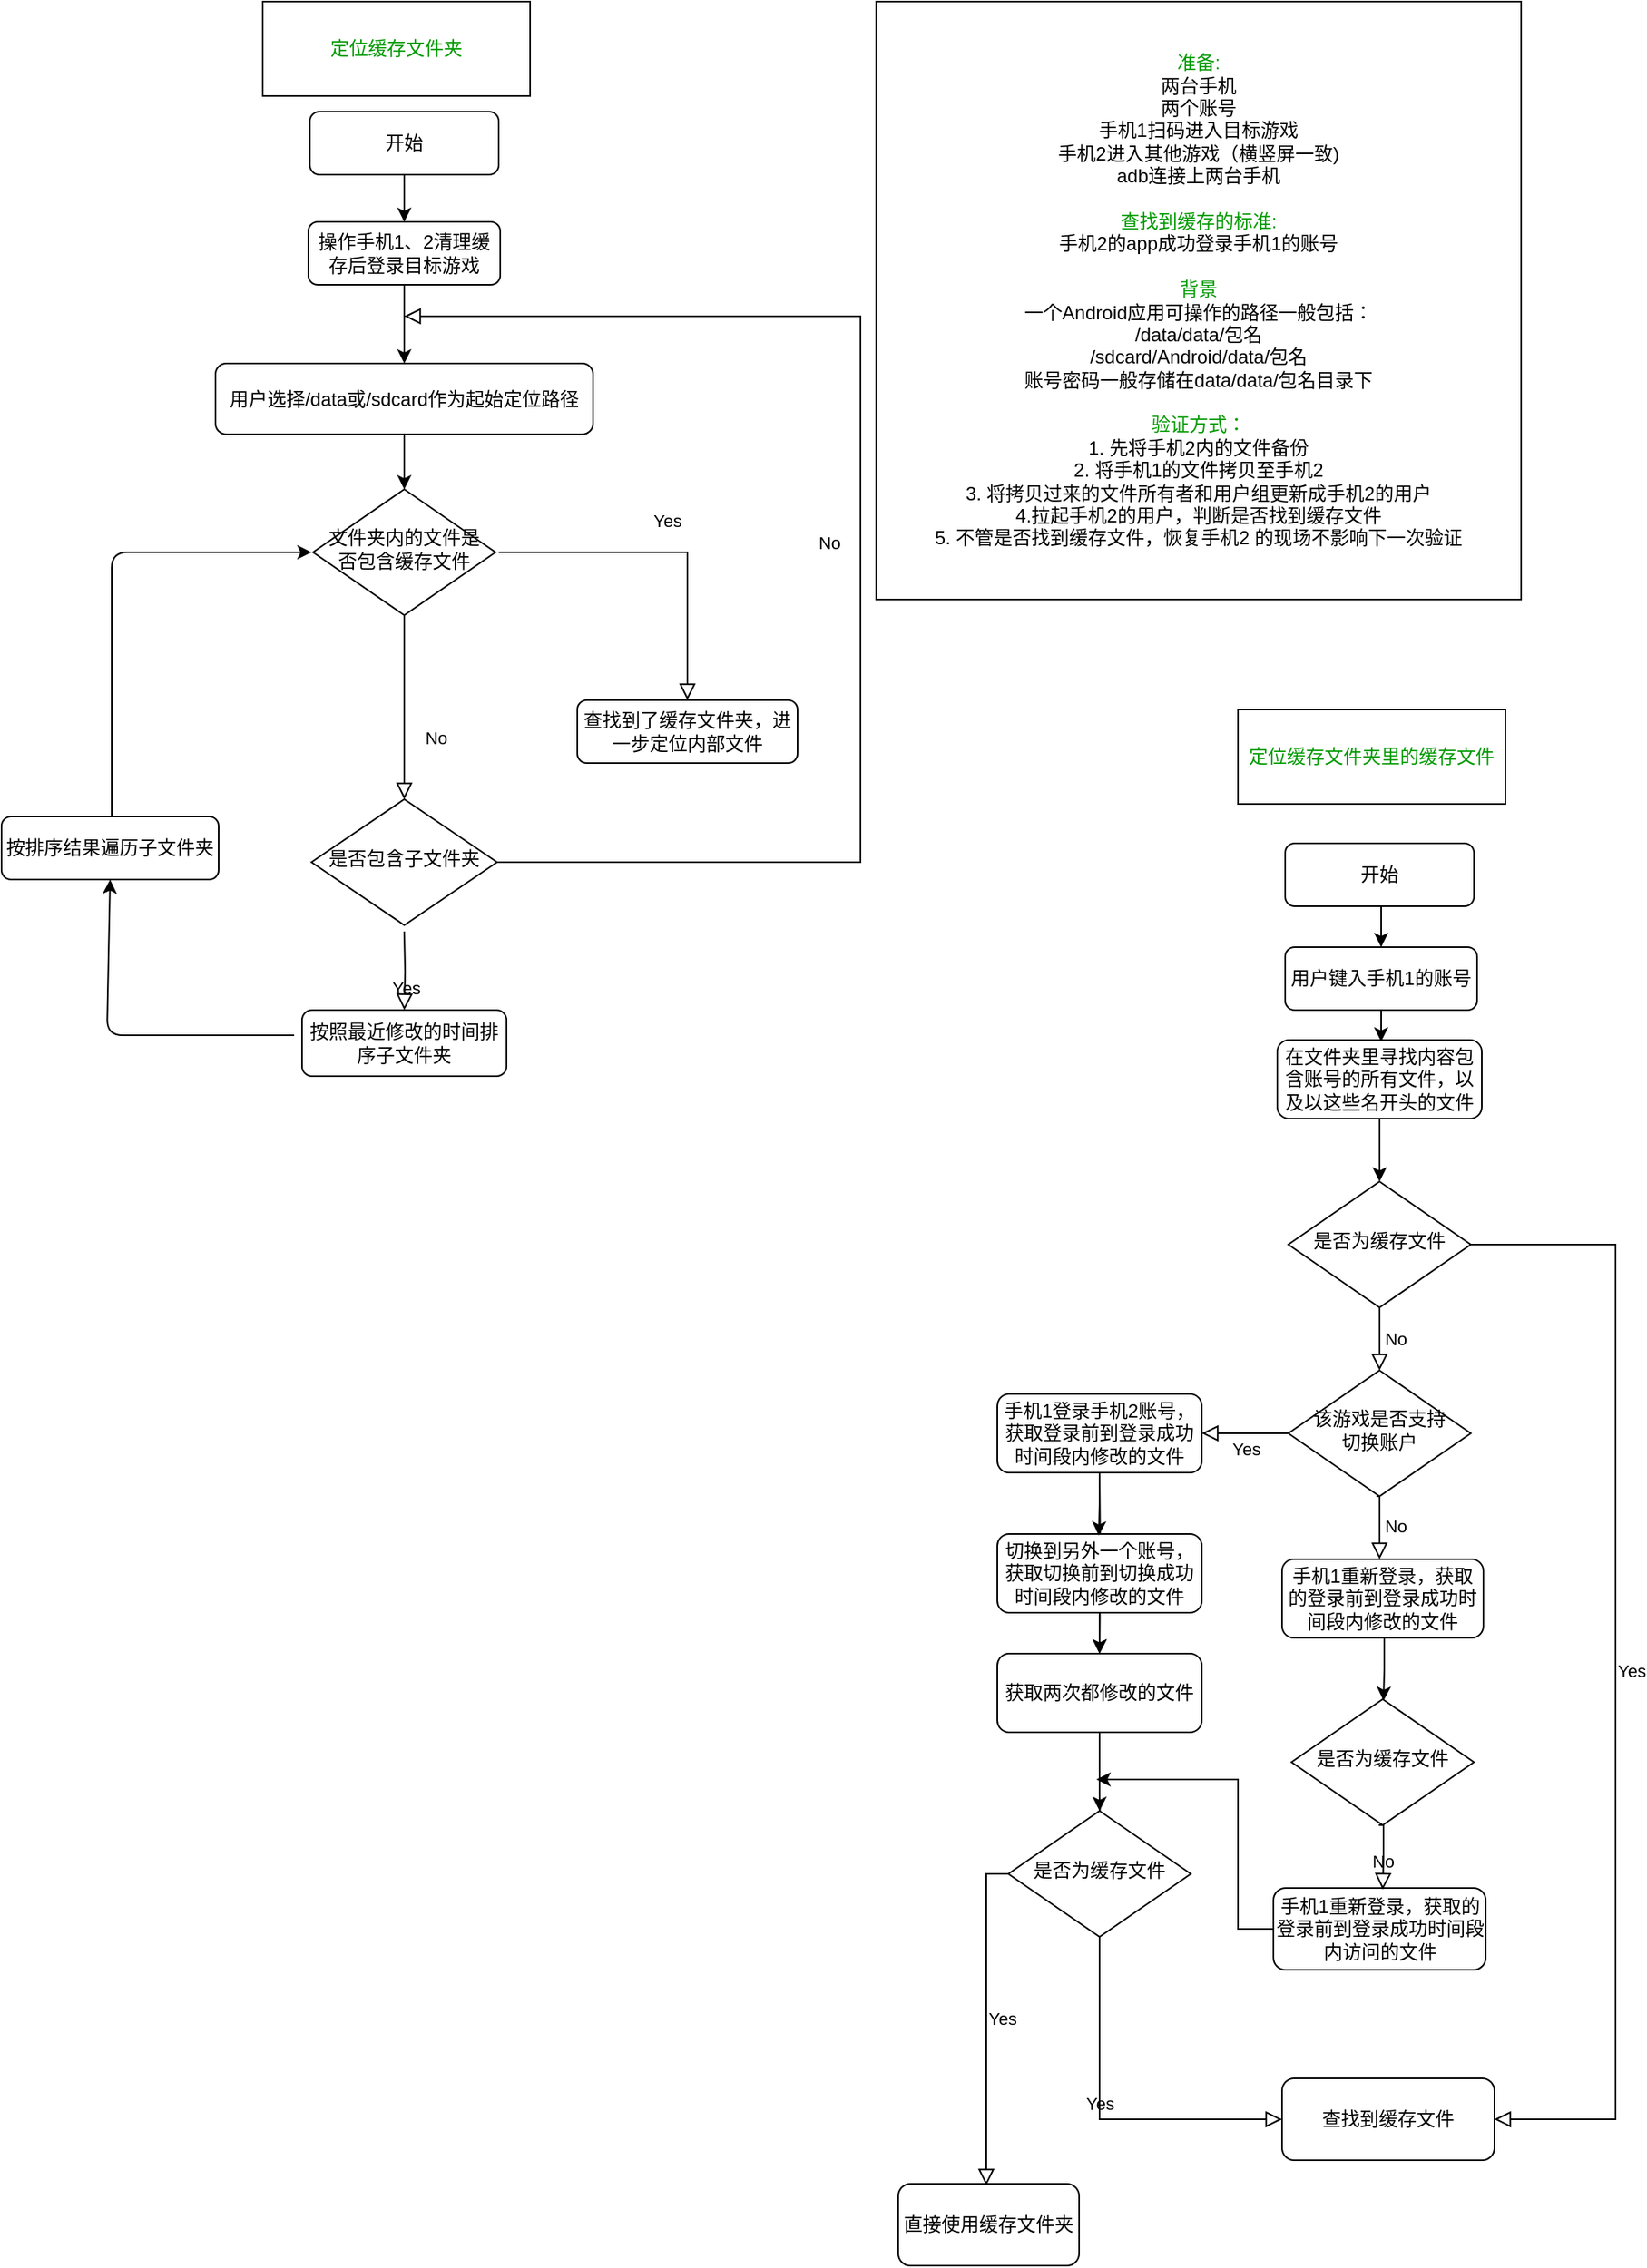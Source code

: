 <mxfile version="13.9.2" type="github">
  <diagram id="C5RBs43oDa-KdzZeNtuy" name="Page-1">
    <mxGraphModel dx="2129" dy="581" grid="1" gridSize="10" guides="1" tooltips="1" connect="1" arrows="1" fold="1" page="1" pageScale="1" pageWidth="827" pageHeight="1169" math="0" shadow="0">
      <root>
        <mxCell id="WIyWlLk6GJQsqaUBKTNV-0" />
        <mxCell id="WIyWlLk6GJQsqaUBKTNV-1" parent="WIyWlLk6GJQsqaUBKTNV-0" />
        <mxCell id="WIyWlLk6GJQsqaUBKTNV-3" value="开始" style="rounded=1;whiteSpace=wrap;html=1;fontSize=12;glass=0;strokeWidth=1;shadow=0;" parent="WIyWlLk6GJQsqaUBKTNV-1" vertex="1">
          <mxGeometry x="160" y="80" width="120" height="40" as="geometry" />
        </mxCell>
        <mxCell id="Gi-niLugF8dRM-M3lC_h-0" value="&lt;font color=&quot;#009900&quot;&gt;准备:&lt;/font&gt;&lt;br&gt;两台手机&lt;br&gt;两个账号&lt;br&gt;手机1扫码进入目标游戏&lt;br&gt;手机2进入其他游戏（横竖屏一致)&lt;br&gt;adb连接上两台手机&lt;br&gt;&lt;br&gt;&lt;font color=&quot;#009900&quot;&gt;查找到缓存的标准:&lt;/font&gt;&lt;br&gt;手机2的app成功登录手机1的账号&lt;br&gt;&lt;br&gt;&lt;font color=&quot;#009900&quot;&gt;背景&lt;/font&gt;&lt;br&gt;一个Android应用可操作的路径一般包括：&lt;br&gt;/data/data/包名&lt;br&gt;/sdcard/Android/data/包名&lt;br&gt;账号密码一般存储在data/data/包名目录下&lt;br&gt;&lt;br&gt;&lt;font color=&quot;#009900&quot;&gt;验证方式：&lt;/font&gt;&lt;br&gt;1. 先将手机2内的文件备份&lt;br&gt;2. 将手机1的文件拷贝至手机2&lt;br&gt;3. 将拷贝过来的文件所有者和用户组更新成手机2的用户&lt;br&gt;4.拉起手机2的用户，判断是否找到缓存文件&lt;br&gt;5. 不管是否找到缓存文件，恢复手机2 的现场不影响下一次验证" style="rounded=0;whiteSpace=wrap;html=1;" vertex="1" parent="WIyWlLk6GJQsqaUBKTNV-1">
          <mxGeometry x="520" y="10" width="410" height="380" as="geometry" />
        </mxCell>
        <mxCell id="Gi-niLugF8dRM-M3lC_h-5" style="edgeStyle=orthogonalEdgeStyle;rounded=0;orthogonalLoop=1;jettySize=auto;html=1;" edge="1" parent="WIyWlLk6GJQsqaUBKTNV-1">
          <mxGeometry relative="1" as="geometry">
            <mxPoint x="219" y="130" as="targetPoint" />
            <mxPoint x="219" y="130" as="sourcePoint" />
          </mxGeometry>
        </mxCell>
        <mxCell id="Gi-niLugF8dRM-M3lC_h-10" value="" style="edgeStyle=orthogonalEdgeStyle;rounded=0;orthogonalLoop=1;jettySize=auto;html=1;" edge="1" parent="WIyWlLk6GJQsqaUBKTNV-1" source="Gi-niLugF8dRM-M3lC_h-1" target="Gi-niLugF8dRM-M3lC_h-7">
          <mxGeometry relative="1" as="geometry" />
        </mxCell>
        <mxCell id="Gi-niLugF8dRM-M3lC_h-1" value="操作手机1、2清理缓存后登录目标游戏" style="rounded=1;whiteSpace=wrap;html=1;fontSize=12;glass=0;strokeWidth=1;shadow=0;" vertex="1" parent="WIyWlLk6GJQsqaUBKTNV-1">
          <mxGeometry x="159" y="150" width="122" height="40" as="geometry" />
        </mxCell>
        <mxCell id="Gi-niLugF8dRM-M3lC_h-6" value="" style="endArrow=classic;html=1;exitX=0.5;exitY=1;exitDx=0;exitDy=0;entryX=0.5;entryY=0;entryDx=0;entryDy=0;" edge="1" parent="WIyWlLk6GJQsqaUBKTNV-1" source="WIyWlLk6GJQsqaUBKTNV-3" target="Gi-niLugF8dRM-M3lC_h-1">
          <mxGeometry width="50" height="50" relative="1" as="geometry">
            <mxPoint x="390" y="280" as="sourcePoint" />
            <mxPoint x="440" y="230" as="targetPoint" />
          </mxGeometry>
        </mxCell>
        <mxCell id="Gi-niLugF8dRM-M3lC_h-13" value="" style="edgeStyle=orthogonalEdgeStyle;rounded=0;orthogonalLoop=1;jettySize=auto;html=1;" edge="1" parent="WIyWlLk6GJQsqaUBKTNV-1" source="Gi-niLugF8dRM-M3lC_h-7" target="Gi-niLugF8dRM-M3lC_h-11">
          <mxGeometry relative="1" as="geometry" />
        </mxCell>
        <mxCell id="Gi-niLugF8dRM-M3lC_h-7" value="用户选择/data或/sdcard作为起始定位路径" style="rounded=1;whiteSpace=wrap;html=1;fontSize=12;glass=0;strokeWidth=1;shadow=0;" vertex="1" parent="WIyWlLk6GJQsqaUBKTNV-1">
          <mxGeometry x="100" y="240" width="240" height="45" as="geometry" />
        </mxCell>
        <mxCell id="Gi-niLugF8dRM-M3lC_h-11" value="文件夹内的文件是否包含缓存文件" style="rhombus;whiteSpace=wrap;html=1;shadow=0;fontFamily=Helvetica;fontSize=12;align=center;strokeWidth=1;spacing=6;spacingTop=-4;" vertex="1" parent="WIyWlLk6GJQsqaUBKTNV-1">
          <mxGeometry x="162" y="320" width="116" height="80" as="geometry" />
        </mxCell>
        <mxCell id="Gi-niLugF8dRM-M3lC_h-14" value="查找到了缓存文件夹，进一步定位内部文件" style="rounded=1;whiteSpace=wrap;html=1;fontSize=12;glass=0;strokeWidth=1;shadow=0;" vertex="1" parent="WIyWlLk6GJQsqaUBKTNV-1">
          <mxGeometry x="330" y="454" width="140" height="40" as="geometry" />
        </mxCell>
        <mxCell id="Gi-niLugF8dRM-M3lC_h-16" value="Yes" style="rounded=0;html=1;jettySize=auto;orthogonalLoop=1;fontSize=11;endArrow=block;endFill=0;endSize=8;strokeWidth=1;shadow=0;labelBackgroundColor=none;edgeStyle=orthogonalEdgeStyle;entryX=0.5;entryY=0;entryDx=0;entryDy=0;" edge="1" parent="WIyWlLk6GJQsqaUBKTNV-1" target="Gi-niLugF8dRM-M3lC_h-14">
          <mxGeometry y="20" relative="1" as="geometry">
            <mxPoint as="offset" />
            <mxPoint x="280" y="360" as="sourcePoint" />
            <mxPoint x="666" y="544" as="targetPoint" />
            <Array as="points">
              <mxPoint x="400" y="360" />
              <mxPoint x="400" y="454" />
            </Array>
          </mxGeometry>
        </mxCell>
        <mxCell id="Gi-niLugF8dRM-M3lC_h-19" value="No" style="rounded=0;html=1;jettySize=auto;orthogonalLoop=1;fontSize=11;endArrow=block;endFill=0;endSize=8;strokeWidth=1;shadow=0;labelBackgroundColor=none;edgeStyle=orthogonalEdgeStyle;exitX=0.5;exitY=1;exitDx=0;exitDy=0;" edge="1" parent="WIyWlLk6GJQsqaUBKTNV-1" source="Gi-niLugF8dRM-M3lC_h-11">
          <mxGeometry x="0.333" y="20" relative="1" as="geometry">
            <mxPoint as="offset" />
            <mxPoint x="220" y="467" as="sourcePoint" />
            <mxPoint x="220" y="517" as="targetPoint" />
          </mxGeometry>
        </mxCell>
        <mxCell id="Gi-niLugF8dRM-M3lC_h-17" value="按照最近修改的时间排序子文件夹" style="rounded=1;whiteSpace=wrap;html=1;fontSize=12;glass=0;strokeWidth=1;shadow=0;" vertex="1" parent="WIyWlLk6GJQsqaUBKTNV-1">
          <mxGeometry x="155" y="651" width="130" height="42" as="geometry" />
        </mxCell>
        <mxCell id="Gi-niLugF8dRM-M3lC_h-24" value="是否包含子文件夹" style="rhombus;whiteSpace=wrap;html=1;shadow=0;fontFamily=Helvetica;fontSize=12;align=center;strokeWidth=1;spacing=6;spacingTop=-4;" vertex="1" parent="WIyWlLk6GJQsqaUBKTNV-1">
          <mxGeometry x="161" y="517" width="118" height="80" as="geometry" />
        </mxCell>
        <mxCell id="Gi-niLugF8dRM-M3lC_h-35" value="" style="endArrow=classic;html=1;entryX=0;entryY=0.5;entryDx=0;entryDy=0;" edge="1" parent="WIyWlLk6GJQsqaUBKTNV-1">
          <mxGeometry width="50" height="50" relative="1" as="geometry">
            <mxPoint x="34" y="530" as="sourcePoint" />
            <mxPoint x="161" y="360" as="targetPoint" />
            <Array as="points">
              <mxPoint x="34" y="360" />
            </Array>
          </mxGeometry>
        </mxCell>
        <mxCell id="Gi-niLugF8dRM-M3lC_h-39" value="Yes" style="edgeStyle=orthogonalEdgeStyle;rounded=0;html=1;jettySize=auto;orthogonalLoop=1;fontSize=11;endArrow=block;endFill=0;endSize=8;strokeWidth=1;shadow=0;labelBackgroundColor=none;" edge="1" parent="WIyWlLk6GJQsqaUBKTNV-1" target="Gi-niLugF8dRM-M3lC_h-17">
          <mxGeometry y="10" relative="1" as="geometry">
            <mxPoint as="offset" />
            <mxPoint x="220" y="601" as="sourcePoint" />
            <mxPoint x="757" y="655" as="targetPoint" />
          </mxGeometry>
        </mxCell>
        <mxCell id="Gi-niLugF8dRM-M3lC_h-40" value="按排序结果遍历子文件夹" style="rounded=1;whiteSpace=wrap;html=1;fontSize=12;glass=0;strokeWidth=1;shadow=0;" vertex="1" parent="WIyWlLk6GJQsqaUBKTNV-1">
          <mxGeometry x="-36" y="528" width="138" height="40" as="geometry" />
        </mxCell>
        <mxCell id="Gi-niLugF8dRM-M3lC_h-42" value="" style="endArrow=classic;html=1;entryX=0.5;entryY=1;entryDx=0;entryDy=0;" edge="1" parent="WIyWlLk6GJQsqaUBKTNV-1" target="Gi-niLugF8dRM-M3lC_h-40">
          <mxGeometry width="50" height="50" relative="1" as="geometry">
            <mxPoint x="150" y="667" as="sourcePoint" />
            <mxPoint x="480" y="607" as="targetPoint" />
            <Array as="points">
              <mxPoint x="31" y="667" />
            </Array>
          </mxGeometry>
        </mxCell>
        <mxCell id="Gi-niLugF8dRM-M3lC_h-44" value="No" style="rounded=0;html=1;jettySize=auto;orthogonalLoop=1;fontSize=11;endArrow=block;endFill=0;endSize=8;strokeWidth=1;shadow=0;labelBackgroundColor=none;edgeStyle=orthogonalEdgeStyle;exitX=1;exitY=0.5;exitDx=0;exitDy=0;" edge="1" parent="WIyWlLk6GJQsqaUBKTNV-1" source="Gi-niLugF8dRM-M3lC_h-24">
          <mxGeometry y="20" relative="1" as="geometry">
            <mxPoint as="offset" />
            <mxPoint x="330" y="560" as="sourcePoint" />
            <mxPoint x="220" y="210" as="targetPoint" />
            <Array as="points">
              <mxPoint x="510" y="557" />
              <mxPoint x="510" y="210" />
            </Array>
          </mxGeometry>
        </mxCell>
        <mxCell id="Gi-niLugF8dRM-M3lC_h-45" value="&lt;font color=&quot;#009900&quot;&gt;定位缓存文件夹&lt;/font&gt;" style="rounded=0;whiteSpace=wrap;html=1;" vertex="1" parent="WIyWlLk6GJQsqaUBKTNV-1">
          <mxGeometry x="130" y="10" width="170" height="60" as="geometry" />
        </mxCell>
        <mxCell id="Gi-niLugF8dRM-M3lC_h-46" value="&lt;font color=&quot;#009900&quot;&gt;定位缓存文件夹里的缓存文件&lt;/font&gt;" style="rounded=0;whiteSpace=wrap;html=1;" vertex="1" parent="WIyWlLk6GJQsqaUBKTNV-1">
          <mxGeometry x="750" y="460" width="170" height="60" as="geometry" />
        </mxCell>
        <mxCell id="Gi-niLugF8dRM-M3lC_h-47" value="开始" style="rounded=1;whiteSpace=wrap;html=1;fontSize=12;glass=0;strokeWidth=1;shadow=0;" vertex="1" parent="WIyWlLk6GJQsqaUBKTNV-1">
          <mxGeometry x="780" y="545" width="120" height="40" as="geometry" />
        </mxCell>
        <mxCell id="Gi-niLugF8dRM-M3lC_h-49" value="用户键入手机1的账号" style="rounded=1;whiteSpace=wrap;html=1;fontSize=12;glass=0;strokeWidth=1;shadow=0;" vertex="1" parent="WIyWlLk6GJQsqaUBKTNV-1">
          <mxGeometry x="780" y="611" width="122" height="40" as="geometry" />
        </mxCell>
        <mxCell id="Gi-niLugF8dRM-M3lC_h-51" value="在文件夹里寻找内容包含账号的所有文件，以及以这些名开头的文件&lt;br&gt;" style="rounded=1;whiteSpace=wrap;html=1;fontSize=12;glass=0;strokeWidth=1;shadow=0;" vertex="1" parent="WIyWlLk6GJQsqaUBKTNV-1">
          <mxGeometry x="775" y="670" width="130" height="50" as="geometry" />
        </mxCell>
        <mxCell id="Gi-niLugF8dRM-M3lC_h-53" value="" style="edgeStyle=orthogonalEdgeStyle;rounded=0;orthogonalLoop=1;jettySize=auto;html=1;exitX=0.5;exitY=1;exitDx=0;exitDy=0;entryX=0.5;entryY=0;entryDx=0;entryDy=0;" edge="1" parent="WIyWlLk6GJQsqaUBKTNV-1" source="Gi-niLugF8dRM-M3lC_h-47" target="Gi-niLugF8dRM-M3lC_h-49">
          <mxGeometry relative="1" as="geometry">
            <mxPoint x="230" y="295" as="sourcePoint" />
            <mxPoint x="230" y="330" as="targetPoint" />
          </mxGeometry>
        </mxCell>
        <mxCell id="Gi-niLugF8dRM-M3lC_h-54" value="" style="edgeStyle=orthogonalEdgeStyle;rounded=0;orthogonalLoop=1;jettySize=auto;html=1;exitX=0.5;exitY=1;exitDx=0;exitDy=0;" edge="1" parent="WIyWlLk6GJQsqaUBKTNV-1" source="Gi-niLugF8dRM-M3lC_h-49">
          <mxGeometry relative="1" as="geometry">
            <mxPoint x="240" y="305" as="sourcePoint" />
            <mxPoint x="841" y="671" as="targetPoint" />
          </mxGeometry>
        </mxCell>
        <mxCell id="Gi-niLugF8dRM-M3lC_h-87" style="edgeStyle=orthogonalEdgeStyle;rounded=0;orthogonalLoop=1;jettySize=auto;html=1;" edge="1" parent="WIyWlLk6GJQsqaUBKTNV-1" target="Gi-niLugF8dRM-M3lC_h-86">
          <mxGeometry relative="1" as="geometry">
            <mxPoint x="662" y="1150" as="sourcePoint" />
          </mxGeometry>
        </mxCell>
        <mxCell id="Gi-niLugF8dRM-M3lC_h-55" value="是否为缓存文件" style="rhombus;whiteSpace=wrap;html=1;shadow=0;fontFamily=Helvetica;fontSize=12;align=center;strokeWidth=1;spacing=6;spacingTop=-4;" vertex="1" parent="WIyWlLk6GJQsqaUBKTNV-1">
          <mxGeometry x="782" y="760" width="116" height="80" as="geometry" />
        </mxCell>
        <mxCell id="Gi-niLugF8dRM-M3lC_h-56" value="No&lt;br&gt;" style="edgeStyle=orthogonalEdgeStyle;rounded=0;html=1;jettySize=auto;orthogonalLoop=1;fontSize=11;endArrow=block;endFill=0;endSize=8;strokeWidth=1;shadow=0;labelBackgroundColor=none;exitX=0.5;exitY=1;exitDx=0;exitDy=0;" edge="1" parent="WIyWlLk6GJQsqaUBKTNV-1" source="Gi-niLugF8dRM-M3lC_h-55">
          <mxGeometry y="10" relative="1" as="geometry">
            <mxPoint as="offset" />
            <mxPoint x="230" y="611" as="sourcePoint" />
            <mxPoint x="840" y="880" as="targetPoint" />
          </mxGeometry>
        </mxCell>
        <mxCell id="Gi-niLugF8dRM-M3lC_h-57" value="" style="edgeStyle=orthogonalEdgeStyle;rounded=0;orthogonalLoop=1;jettySize=auto;html=1;exitX=0.5;exitY=1;exitDx=0;exitDy=0;entryX=0.5;entryY=0;entryDx=0;entryDy=0;" edge="1" parent="WIyWlLk6GJQsqaUBKTNV-1" source="Gi-niLugF8dRM-M3lC_h-51" target="Gi-niLugF8dRM-M3lC_h-55">
          <mxGeometry relative="1" as="geometry">
            <mxPoint x="851" y="661" as="sourcePoint" />
            <mxPoint x="851" y="681" as="targetPoint" />
          </mxGeometry>
        </mxCell>
        <mxCell id="Gi-niLugF8dRM-M3lC_h-58" value="该游戏是否支持&lt;br&gt;切换账户" style="rhombus;whiteSpace=wrap;html=1;shadow=0;fontFamily=Helvetica;fontSize=12;align=center;strokeWidth=1;spacing=6;spacingTop=-4;" vertex="1" parent="WIyWlLk6GJQsqaUBKTNV-1">
          <mxGeometry x="782" y="880" width="116" height="80" as="geometry" />
        </mxCell>
        <mxCell id="Gi-niLugF8dRM-M3lC_h-72" value="" style="edgeStyle=orthogonalEdgeStyle;rounded=0;orthogonalLoop=1;jettySize=auto;html=1;" edge="1" parent="WIyWlLk6GJQsqaUBKTNV-1" source="Gi-niLugF8dRM-M3lC_h-60" target="Gi-niLugF8dRM-M3lC_h-67">
          <mxGeometry relative="1" as="geometry" />
        </mxCell>
        <mxCell id="Gi-niLugF8dRM-M3lC_h-73" value="" style="edgeStyle=orthogonalEdgeStyle;rounded=0;orthogonalLoop=1;jettySize=auto;html=1;" edge="1" parent="WIyWlLk6GJQsqaUBKTNV-1" target="Gi-niLugF8dRM-M3lC_h-67">
          <mxGeometry relative="1" as="geometry">
            <mxPoint x="662" y="945" as="sourcePoint" />
          </mxGeometry>
        </mxCell>
        <mxCell id="Gi-niLugF8dRM-M3lC_h-60" value="手机1登录手机2账号，获取登录前到登录成功时间段内修改的文件" style="rounded=1;whiteSpace=wrap;html=1;fontSize=12;glass=0;strokeWidth=1;shadow=0;" vertex="1" parent="WIyWlLk6GJQsqaUBKTNV-1">
          <mxGeometry x="597" y="895" width="130" height="50" as="geometry" />
        </mxCell>
        <mxCell id="Gi-niLugF8dRM-M3lC_h-65" value="Yes" style="edgeStyle=orthogonalEdgeStyle;rounded=0;html=1;jettySize=auto;orthogonalLoop=1;fontSize=11;endArrow=block;endFill=0;endSize=8;strokeWidth=1;shadow=0;labelBackgroundColor=none;entryX=1;entryY=0.5;entryDx=0;entryDy=0;" edge="1" parent="WIyWlLk6GJQsqaUBKTNV-1" target="Gi-niLugF8dRM-M3lC_h-60">
          <mxGeometry y="10" relative="1" as="geometry">
            <mxPoint as="offset" />
            <mxPoint x="782" y="920" as="sourcePoint" />
            <mxPoint x="782" y="970" as="targetPoint" />
            <Array as="points">
              <mxPoint x="727" y="920" />
              <mxPoint x="727" y="920" />
            </Array>
          </mxGeometry>
        </mxCell>
        <mxCell id="Gi-niLugF8dRM-M3lC_h-66" value="切换到另外一个账号，获取切换前到切换成功时间段内修改的文件" style="rounded=1;whiteSpace=wrap;html=1;fontSize=12;glass=0;strokeWidth=1;shadow=0;" vertex="1" parent="WIyWlLk6GJQsqaUBKTNV-1">
          <mxGeometry x="597" y="984" width="130" height="50" as="geometry" />
        </mxCell>
        <mxCell id="Gi-niLugF8dRM-M3lC_h-88" value="" style="edgeStyle=orthogonalEdgeStyle;rounded=0;orthogonalLoop=1;jettySize=auto;html=1;" edge="1" parent="WIyWlLk6GJQsqaUBKTNV-1" source="Gi-niLugF8dRM-M3lC_h-67" target="Gi-niLugF8dRM-M3lC_h-86">
          <mxGeometry relative="1" as="geometry" />
        </mxCell>
        <mxCell id="Gi-niLugF8dRM-M3lC_h-67" value="获取两次都修改的文件" style="rounded=1;whiteSpace=wrap;html=1;fontSize=12;glass=0;strokeWidth=1;shadow=0;" vertex="1" parent="WIyWlLk6GJQsqaUBKTNV-1">
          <mxGeometry x="597" y="1060" width="130" height="50" as="geometry" />
        </mxCell>
        <mxCell id="Gi-niLugF8dRM-M3lC_h-68" value="" style="edgeStyle=orthogonalEdgeStyle;rounded=0;orthogonalLoop=1;jettySize=auto;html=1;entryX=0.5;entryY=0;entryDx=0;entryDy=0;" edge="1" parent="WIyWlLk6GJQsqaUBKTNV-1">
          <mxGeometry relative="1" as="geometry">
            <mxPoint x="662" y="945" as="sourcePoint" />
            <mxPoint x="661.5" y="985" as="targetPoint" />
            <Array as="points">
              <mxPoint x="662" y="965" />
            </Array>
          </mxGeometry>
        </mxCell>
        <mxCell id="Gi-niLugF8dRM-M3lC_h-80" value="手机1重新登录，获取的登录前到登录成功时间段内修改的文件&lt;br&gt;" style="rounded=1;whiteSpace=wrap;html=1;fontSize=12;glass=0;strokeWidth=1;shadow=0;" vertex="1" parent="WIyWlLk6GJQsqaUBKTNV-1">
          <mxGeometry x="778" y="1000" width="128" height="50" as="geometry" />
        </mxCell>
        <mxCell id="Gi-niLugF8dRM-M3lC_h-84" value="" style="edgeStyle=orthogonalEdgeStyle;rounded=0;orthogonalLoop=1;jettySize=auto;html=1;entryX=0.5;entryY=0;entryDx=0;entryDy=0;" edge="1" parent="WIyWlLk6GJQsqaUBKTNV-1">
          <mxGeometry relative="1" as="geometry">
            <mxPoint x="843" y="1050" as="sourcePoint" />
            <mxPoint x="842.5" y="1090" as="targetPoint" />
            <Array as="points">
              <mxPoint x="843" y="1070" />
            </Array>
          </mxGeometry>
        </mxCell>
        <mxCell id="Gi-niLugF8dRM-M3lC_h-85" value="No" style="edgeStyle=orthogonalEdgeStyle;rounded=0;html=1;jettySize=auto;orthogonalLoop=1;fontSize=11;endArrow=block;endFill=0;endSize=8;strokeWidth=1;shadow=0;labelBackgroundColor=none;entryX=0.5;entryY=0;entryDx=0;entryDy=0;exitX=0.5;exitY=1;exitDx=0;exitDy=0;" edge="1" parent="WIyWlLk6GJQsqaUBKTNV-1">
          <mxGeometry y="10" relative="1" as="geometry">
            <mxPoint as="offset" />
            <mxPoint x="838" y="960" as="sourcePoint" />
            <mxPoint x="840" y="1000" as="targetPoint" />
            <Array as="points">
              <mxPoint x="840" y="960" />
            </Array>
          </mxGeometry>
        </mxCell>
        <mxCell id="Gi-niLugF8dRM-M3lC_h-86" value="是否为缓存文件" style="rhombus;whiteSpace=wrap;html=1;shadow=0;fontFamily=Helvetica;fontSize=12;align=center;strokeWidth=1;spacing=6;spacingTop=-4;" vertex="1" parent="WIyWlLk6GJQsqaUBKTNV-1">
          <mxGeometry x="604" y="1160" width="116" height="80" as="geometry" />
        </mxCell>
        <mxCell id="Gi-niLugF8dRM-M3lC_h-89" value="是否为缓存文件" style="rhombus;whiteSpace=wrap;html=1;shadow=0;fontFamily=Helvetica;fontSize=12;align=center;strokeWidth=1;spacing=6;spacingTop=-4;" vertex="1" parent="WIyWlLk6GJQsqaUBKTNV-1">
          <mxGeometry x="784" y="1089" width="116" height="80" as="geometry" />
        </mxCell>
        <mxCell id="Gi-niLugF8dRM-M3lC_h-94" value="" style="edgeStyle=orthogonalEdgeStyle;rounded=0;orthogonalLoop=1;jettySize=auto;html=1;" edge="1" parent="WIyWlLk6GJQsqaUBKTNV-1" source="Gi-niLugF8dRM-M3lC_h-90">
          <mxGeometry relative="1" as="geometry">
            <mxPoint x="660" y="1140" as="targetPoint" />
            <Array as="points">
              <mxPoint x="750" y="1235" />
              <mxPoint x="750" y="1140" />
            </Array>
          </mxGeometry>
        </mxCell>
        <mxCell id="Gi-niLugF8dRM-M3lC_h-90" value="手机1重新登录，获取的登录前到登录成功时间段内访问的文件" style="rounded=1;whiteSpace=wrap;html=1;fontSize=12;glass=0;strokeWidth=1;shadow=0;" vertex="1" parent="WIyWlLk6GJQsqaUBKTNV-1">
          <mxGeometry x="772.5" y="1209" width="135" height="52" as="geometry" />
        </mxCell>
        <mxCell id="Gi-niLugF8dRM-M3lC_h-92" value="No&lt;br&gt;" style="edgeStyle=orthogonalEdgeStyle;rounded=0;html=1;jettySize=auto;orthogonalLoop=1;fontSize=11;endArrow=block;endFill=0;endSize=8;strokeWidth=1;shadow=0;labelBackgroundColor=none;exitX=0.5;exitY=1;exitDx=0;exitDy=0;" edge="1" parent="WIyWlLk6GJQsqaUBKTNV-1">
          <mxGeometry x="0.185" relative="1" as="geometry">
            <mxPoint as="offset" />
            <mxPoint x="839.5" y="1169" as="sourcePoint" />
            <mxPoint x="842" y="1210" as="targetPoint" />
            <Array as="points">
              <mxPoint x="842.5" y="1169" />
              <mxPoint x="842.5" y="1190" />
            </Array>
          </mxGeometry>
        </mxCell>
        <mxCell id="Gi-niLugF8dRM-M3lC_h-95" value="查找到缓存文件" style="rounded=1;whiteSpace=wrap;html=1;fontSize=12;glass=0;strokeWidth=1;shadow=0;" vertex="1" parent="WIyWlLk6GJQsqaUBKTNV-1">
          <mxGeometry x="778" y="1330" width="135" height="52" as="geometry" />
        </mxCell>
        <mxCell id="Gi-niLugF8dRM-M3lC_h-98" value="Yes" style="edgeStyle=orthogonalEdgeStyle;rounded=0;html=1;jettySize=auto;orthogonalLoop=1;fontSize=11;endArrow=block;endFill=0;endSize=8;strokeWidth=1;shadow=0;labelBackgroundColor=none;entryX=0;entryY=0.5;entryDx=0;entryDy=0;exitX=0.5;exitY=1;exitDx=0;exitDy=0;" edge="1" parent="WIyWlLk6GJQsqaUBKTNV-1" source="Gi-niLugF8dRM-M3lC_h-86" target="Gi-niLugF8dRM-M3lC_h-95">
          <mxGeometry y="10" relative="1" as="geometry">
            <mxPoint as="offset" />
            <mxPoint x="792" y="930" as="sourcePoint" />
            <mxPoint x="737" y="930" as="targetPoint" />
            <Array as="points">
              <mxPoint x="662" y="1356" />
            </Array>
          </mxGeometry>
        </mxCell>
        <mxCell id="Gi-niLugF8dRM-M3lC_h-99" value="Yes" style="edgeStyle=orthogonalEdgeStyle;rounded=0;html=1;jettySize=auto;orthogonalLoop=1;fontSize=11;endArrow=block;endFill=0;endSize=8;strokeWidth=1;shadow=0;labelBackgroundColor=none;exitX=1;exitY=0.5;exitDx=0;exitDy=0;entryX=1;entryY=0.5;entryDx=0;entryDy=0;" edge="1" parent="WIyWlLk6GJQsqaUBKTNV-1" source="Gi-niLugF8dRM-M3lC_h-55" target="Gi-niLugF8dRM-M3lC_h-95">
          <mxGeometry y="10" relative="1" as="geometry">
            <mxPoint as="offset" />
            <mxPoint x="802" y="940" as="sourcePoint" />
            <mxPoint x="1060" y="1364" as="targetPoint" />
            <Array as="points">
              <mxPoint x="990" y="800" />
              <mxPoint x="990" y="1356" />
            </Array>
          </mxGeometry>
        </mxCell>
        <mxCell id="Gi-niLugF8dRM-M3lC_h-100" value="直接使用缓存文件夹" style="rounded=1;whiteSpace=wrap;html=1;fontSize=12;glass=0;strokeWidth=1;shadow=0;" vertex="1" parent="WIyWlLk6GJQsqaUBKTNV-1">
          <mxGeometry x="534" y="1397" width="115" height="52" as="geometry" />
        </mxCell>
        <mxCell id="Gi-niLugF8dRM-M3lC_h-101" value="Yes" style="edgeStyle=orthogonalEdgeStyle;rounded=0;html=1;jettySize=auto;orthogonalLoop=1;fontSize=11;endArrow=block;endFill=0;endSize=8;strokeWidth=1;shadow=0;labelBackgroundColor=none;exitX=0;exitY=0.5;exitDx=0;exitDy=0;" edge="1" parent="WIyWlLk6GJQsqaUBKTNV-1" source="Gi-niLugF8dRM-M3lC_h-86">
          <mxGeometry y="10" relative="1" as="geometry">
            <mxPoint as="offset" />
            <mxPoint x="672" y="1250" as="sourcePoint" />
            <mxPoint x="590" y="1398" as="targetPoint" />
            <Array as="points">
              <mxPoint x="590" y="1200" />
              <mxPoint x="590" y="1398" />
            </Array>
          </mxGeometry>
        </mxCell>
      </root>
    </mxGraphModel>
  </diagram>
</mxfile>
